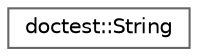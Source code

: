 digraph "Graphical Class Hierarchy"
{
 // LATEX_PDF_SIZE
  bgcolor="transparent";
  edge [fontname=Helvetica,fontsize=10,labelfontname=Helvetica,labelfontsize=10];
  node [fontname=Helvetica,fontsize=10,shape=box,height=0.2,width=0.4];
  rankdir="LR";
  Node0 [id="Node000000",label="doctest::String",height=0.2,width=0.4,color="grey40", fillcolor="white", style="filled",URL="$classdoctest_1_1_string.html",tooltip=" "];
}
